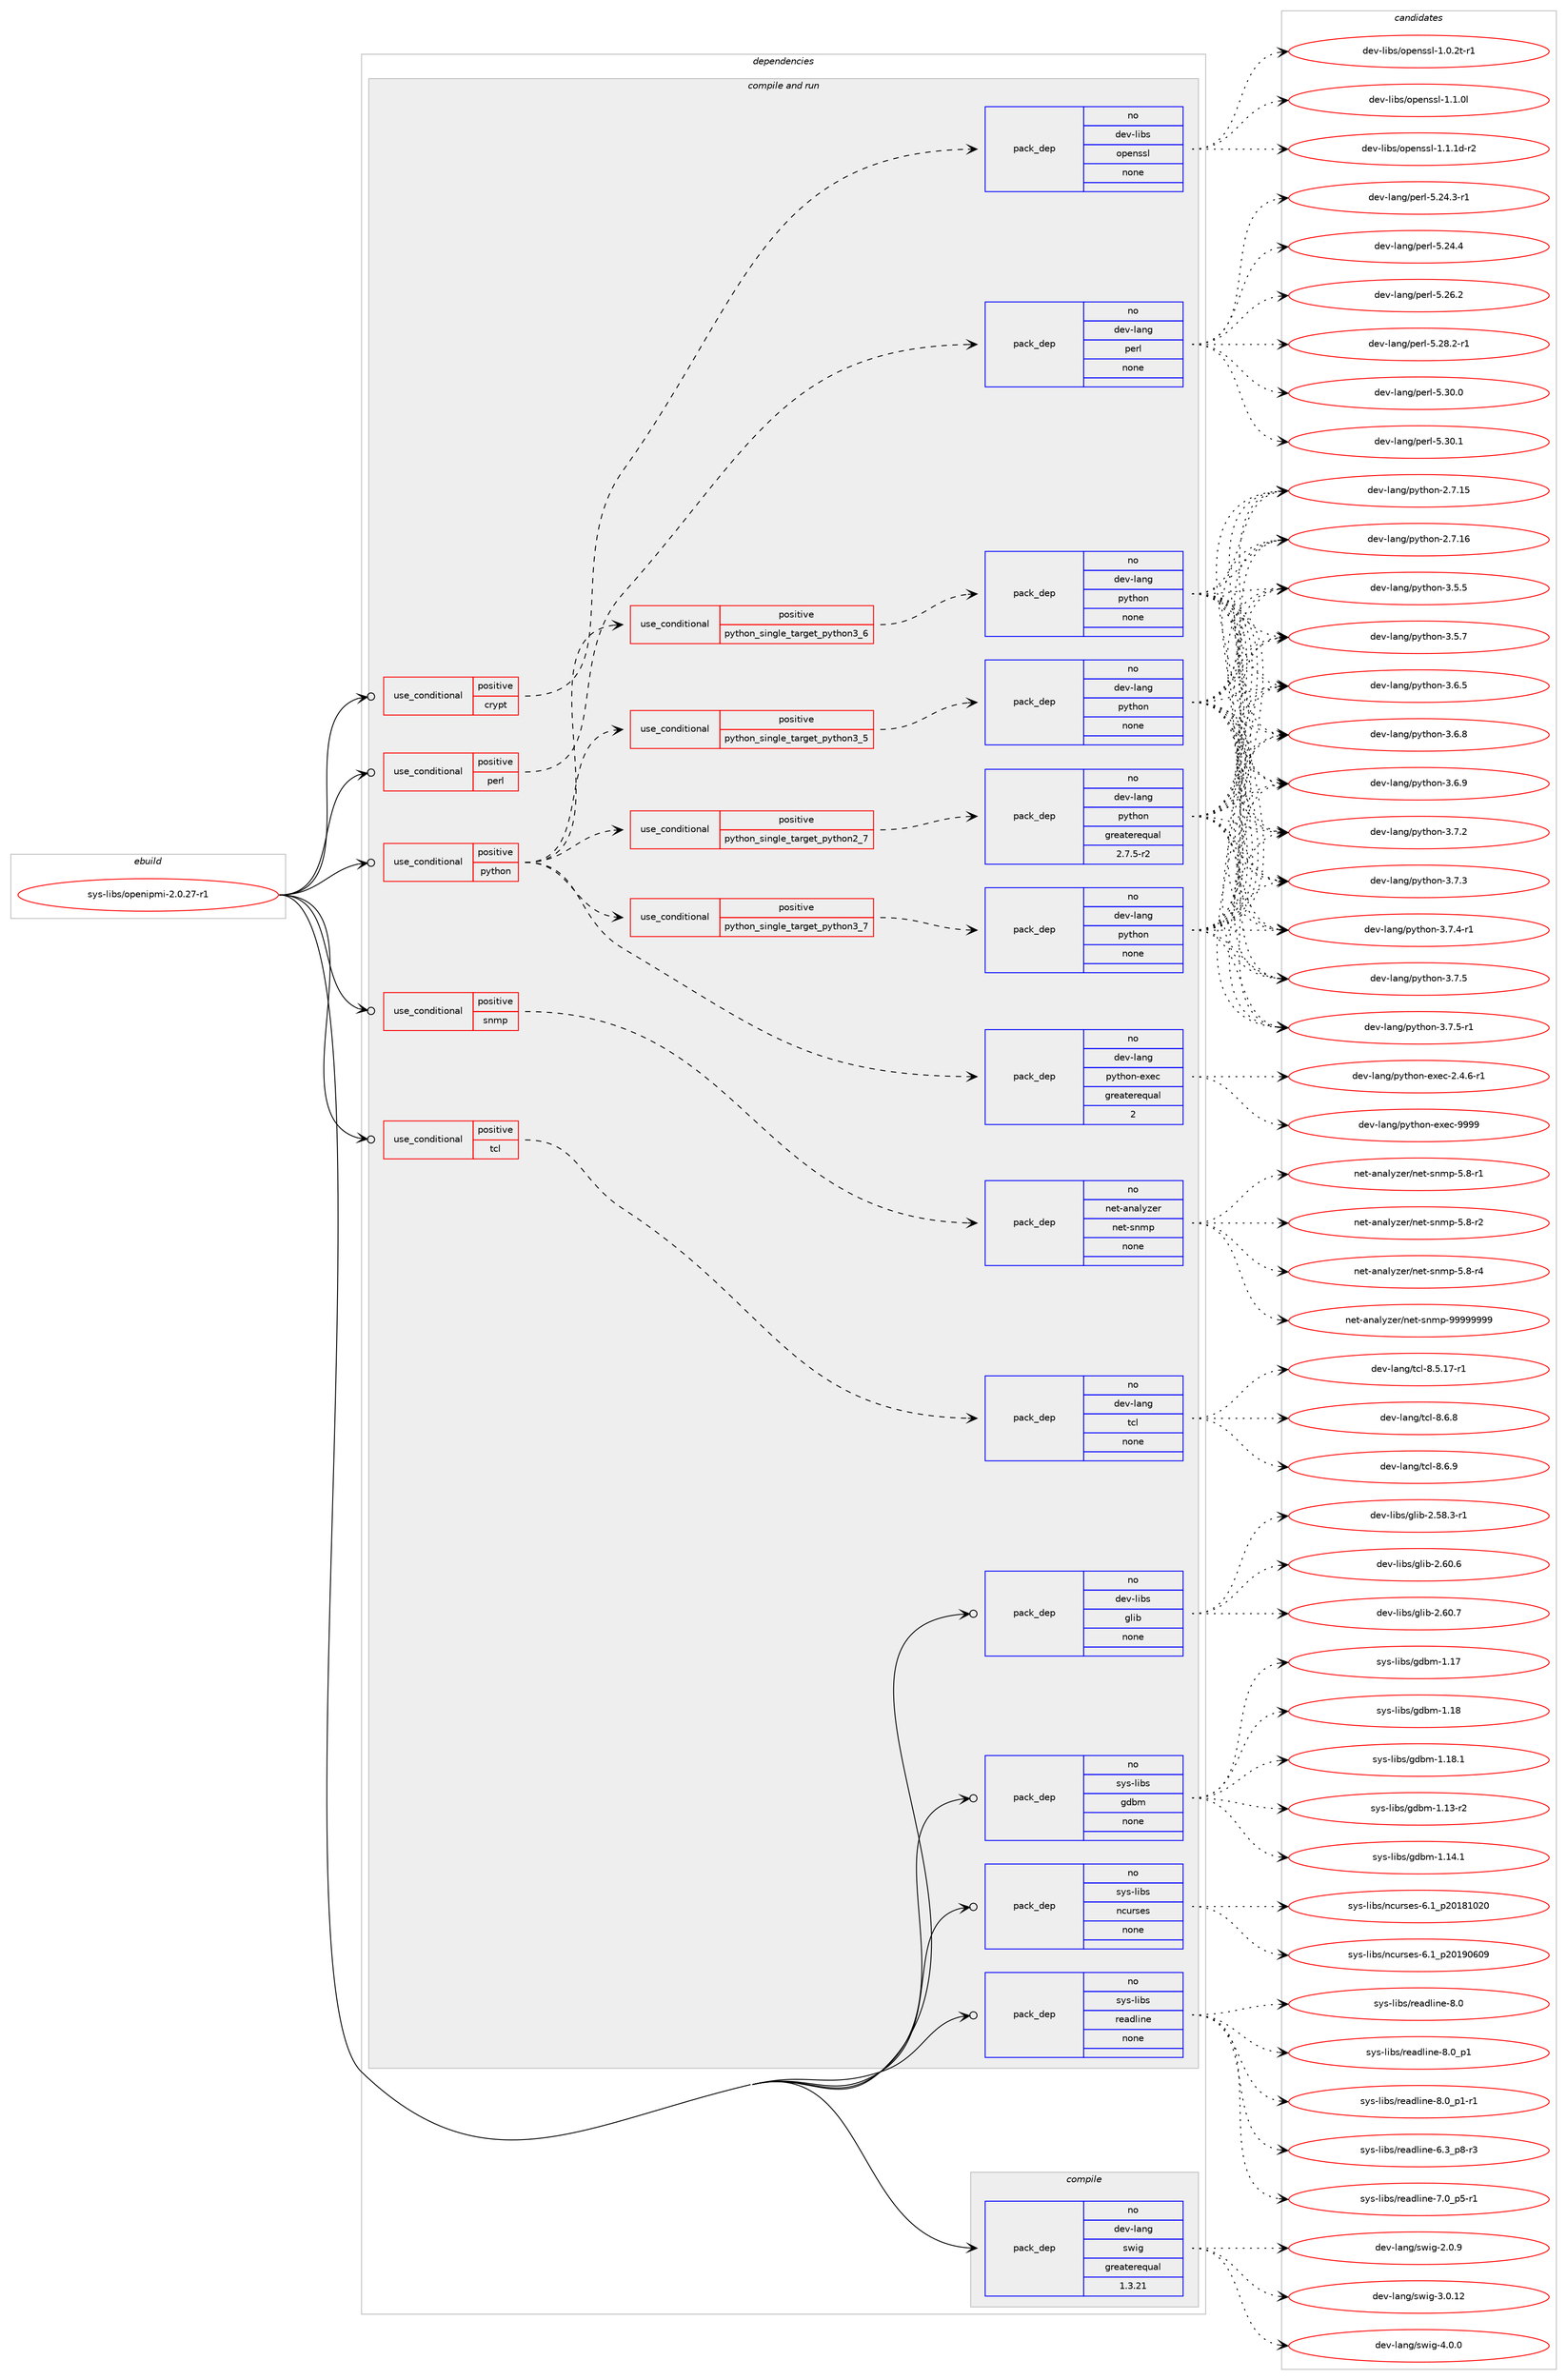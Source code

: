 digraph prolog {

# *************
# Graph options
# *************

newrank=true;
concentrate=true;
compound=true;
graph [rankdir=LR,fontname=Helvetica,fontsize=10,ranksep=1.5];#, ranksep=2.5, nodesep=0.2];
edge  [arrowhead=vee];
node  [fontname=Helvetica,fontsize=10];

# **********
# The ebuild
# **********

subgraph cluster_leftcol {
color=gray;
rank=same;
label=<<i>ebuild</i>>;
id [label="sys-libs/openipmi-2.0.27-r1", color=red, width=4, href="../sys-libs/openipmi-2.0.27-r1.svg"];
}

# ****************
# The dependencies
# ****************

subgraph cluster_midcol {
color=gray;
label=<<i>dependencies</i>>;
subgraph cluster_compile {
fillcolor="#eeeeee";
style=filled;
label=<<i>compile</i>>;
subgraph pack666826 {
dependency898546 [label=<<TABLE BORDER="0" CELLBORDER="1" CELLSPACING="0" CELLPADDING="4" WIDTH="220"><TR><TD ROWSPAN="6" CELLPADDING="30">pack_dep</TD></TR><TR><TD WIDTH="110">no</TD></TR><TR><TD>dev-lang</TD></TR><TR><TD>swig</TD></TR><TR><TD>greaterequal</TD></TR><TR><TD>1.3.21</TD></TR></TABLE>>, shape=none, color=blue];
}
id:e -> dependency898546:w [weight=20,style="solid",arrowhead="vee"];
}
subgraph cluster_compileandrun {
fillcolor="#eeeeee";
style=filled;
label=<<i>compile and run</i>>;
subgraph cond215908 {
dependency898547 [label=<<TABLE BORDER="0" CELLBORDER="1" CELLSPACING="0" CELLPADDING="4"><TR><TD ROWSPAN="3" CELLPADDING="10">use_conditional</TD></TR><TR><TD>positive</TD></TR><TR><TD>crypt</TD></TR></TABLE>>, shape=none, color=red];
subgraph pack666827 {
dependency898548 [label=<<TABLE BORDER="0" CELLBORDER="1" CELLSPACING="0" CELLPADDING="4" WIDTH="220"><TR><TD ROWSPAN="6" CELLPADDING="30">pack_dep</TD></TR><TR><TD WIDTH="110">no</TD></TR><TR><TD>dev-libs</TD></TR><TR><TD>openssl</TD></TR><TR><TD>none</TD></TR><TR><TD></TD></TR></TABLE>>, shape=none, color=blue];
}
dependency898547:e -> dependency898548:w [weight=20,style="dashed",arrowhead="vee"];
}
id:e -> dependency898547:w [weight=20,style="solid",arrowhead="odotvee"];
subgraph cond215909 {
dependency898549 [label=<<TABLE BORDER="0" CELLBORDER="1" CELLSPACING="0" CELLPADDING="4"><TR><TD ROWSPAN="3" CELLPADDING="10">use_conditional</TD></TR><TR><TD>positive</TD></TR><TR><TD>perl</TD></TR></TABLE>>, shape=none, color=red];
subgraph pack666828 {
dependency898550 [label=<<TABLE BORDER="0" CELLBORDER="1" CELLSPACING="0" CELLPADDING="4" WIDTH="220"><TR><TD ROWSPAN="6" CELLPADDING="30">pack_dep</TD></TR><TR><TD WIDTH="110">no</TD></TR><TR><TD>dev-lang</TD></TR><TR><TD>perl</TD></TR><TR><TD>none</TD></TR><TR><TD></TD></TR></TABLE>>, shape=none, color=blue];
}
dependency898549:e -> dependency898550:w [weight=20,style="dashed",arrowhead="vee"];
}
id:e -> dependency898549:w [weight=20,style="solid",arrowhead="odotvee"];
subgraph cond215910 {
dependency898551 [label=<<TABLE BORDER="0" CELLBORDER="1" CELLSPACING="0" CELLPADDING="4"><TR><TD ROWSPAN="3" CELLPADDING="10">use_conditional</TD></TR><TR><TD>positive</TD></TR><TR><TD>python</TD></TR></TABLE>>, shape=none, color=red];
subgraph cond215911 {
dependency898552 [label=<<TABLE BORDER="0" CELLBORDER="1" CELLSPACING="0" CELLPADDING="4"><TR><TD ROWSPAN="3" CELLPADDING="10">use_conditional</TD></TR><TR><TD>positive</TD></TR><TR><TD>python_single_target_python2_7</TD></TR></TABLE>>, shape=none, color=red];
subgraph pack666829 {
dependency898553 [label=<<TABLE BORDER="0" CELLBORDER="1" CELLSPACING="0" CELLPADDING="4" WIDTH="220"><TR><TD ROWSPAN="6" CELLPADDING="30">pack_dep</TD></TR><TR><TD WIDTH="110">no</TD></TR><TR><TD>dev-lang</TD></TR><TR><TD>python</TD></TR><TR><TD>greaterequal</TD></TR><TR><TD>2.7.5-r2</TD></TR></TABLE>>, shape=none, color=blue];
}
dependency898552:e -> dependency898553:w [weight=20,style="dashed",arrowhead="vee"];
}
dependency898551:e -> dependency898552:w [weight=20,style="dashed",arrowhead="vee"];
subgraph cond215912 {
dependency898554 [label=<<TABLE BORDER="0" CELLBORDER="1" CELLSPACING="0" CELLPADDING="4"><TR><TD ROWSPAN="3" CELLPADDING="10">use_conditional</TD></TR><TR><TD>positive</TD></TR><TR><TD>python_single_target_python3_5</TD></TR></TABLE>>, shape=none, color=red];
subgraph pack666830 {
dependency898555 [label=<<TABLE BORDER="0" CELLBORDER="1" CELLSPACING="0" CELLPADDING="4" WIDTH="220"><TR><TD ROWSPAN="6" CELLPADDING="30">pack_dep</TD></TR><TR><TD WIDTH="110">no</TD></TR><TR><TD>dev-lang</TD></TR><TR><TD>python</TD></TR><TR><TD>none</TD></TR><TR><TD></TD></TR></TABLE>>, shape=none, color=blue];
}
dependency898554:e -> dependency898555:w [weight=20,style="dashed",arrowhead="vee"];
}
dependency898551:e -> dependency898554:w [weight=20,style="dashed",arrowhead="vee"];
subgraph cond215913 {
dependency898556 [label=<<TABLE BORDER="0" CELLBORDER="1" CELLSPACING="0" CELLPADDING="4"><TR><TD ROWSPAN="3" CELLPADDING="10">use_conditional</TD></TR><TR><TD>positive</TD></TR><TR><TD>python_single_target_python3_6</TD></TR></TABLE>>, shape=none, color=red];
subgraph pack666831 {
dependency898557 [label=<<TABLE BORDER="0" CELLBORDER="1" CELLSPACING="0" CELLPADDING="4" WIDTH="220"><TR><TD ROWSPAN="6" CELLPADDING="30">pack_dep</TD></TR><TR><TD WIDTH="110">no</TD></TR><TR><TD>dev-lang</TD></TR><TR><TD>python</TD></TR><TR><TD>none</TD></TR><TR><TD></TD></TR></TABLE>>, shape=none, color=blue];
}
dependency898556:e -> dependency898557:w [weight=20,style="dashed",arrowhead="vee"];
}
dependency898551:e -> dependency898556:w [weight=20,style="dashed",arrowhead="vee"];
subgraph cond215914 {
dependency898558 [label=<<TABLE BORDER="0" CELLBORDER="1" CELLSPACING="0" CELLPADDING="4"><TR><TD ROWSPAN="3" CELLPADDING="10">use_conditional</TD></TR><TR><TD>positive</TD></TR><TR><TD>python_single_target_python3_7</TD></TR></TABLE>>, shape=none, color=red];
subgraph pack666832 {
dependency898559 [label=<<TABLE BORDER="0" CELLBORDER="1" CELLSPACING="0" CELLPADDING="4" WIDTH="220"><TR><TD ROWSPAN="6" CELLPADDING="30">pack_dep</TD></TR><TR><TD WIDTH="110">no</TD></TR><TR><TD>dev-lang</TD></TR><TR><TD>python</TD></TR><TR><TD>none</TD></TR><TR><TD></TD></TR></TABLE>>, shape=none, color=blue];
}
dependency898558:e -> dependency898559:w [weight=20,style="dashed",arrowhead="vee"];
}
dependency898551:e -> dependency898558:w [weight=20,style="dashed",arrowhead="vee"];
subgraph pack666833 {
dependency898560 [label=<<TABLE BORDER="0" CELLBORDER="1" CELLSPACING="0" CELLPADDING="4" WIDTH="220"><TR><TD ROWSPAN="6" CELLPADDING="30">pack_dep</TD></TR><TR><TD WIDTH="110">no</TD></TR><TR><TD>dev-lang</TD></TR><TR><TD>python-exec</TD></TR><TR><TD>greaterequal</TD></TR><TR><TD>2</TD></TR></TABLE>>, shape=none, color=blue];
}
dependency898551:e -> dependency898560:w [weight=20,style="dashed",arrowhead="vee"];
}
id:e -> dependency898551:w [weight=20,style="solid",arrowhead="odotvee"];
subgraph cond215915 {
dependency898561 [label=<<TABLE BORDER="0" CELLBORDER="1" CELLSPACING="0" CELLPADDING="4"><TR><TD ROWSPAN="3" CELLPADDING="10">use_conditional</TD></TR><TR><TD>positive</TD></TR><TR><TD>snmp</TD></TR></TABLE>>, shape=none, color=red];
subgraph pack666834 {
dependency898562 [label=<<TABLE BORDER="0" CELLBORDER="1" CELLSPACING="0" CELLPADDING="4" WIDTH="220"><TR><TD ROWSPAN="6" CELLPADDING="30">pack_dep</TD></TR><TR><TD WIDTH="110">no</TD></TR><TR><TD>net-analyzer</TD></TR><TR><TD>net-snmp</TD></TR><TR><TD>none</TD></TR><TR><TD></TD></TR></TABLE>>, shape=none, color=blue];
}
dependency898561:e -> dependency898562:w [weight=20,style="dashed",arrowhead="vee"];
}
id:e -> dependency898561:w [weight=20,style="solid",arrowhead="odotvee"];
subgraph cond215916 {
dependency898563 [label=<<TABLE BORDER="0" CELLBORDER="1" CELLSPACING="0" CELLPADDING="4"><TR><TD ROWSPAN="3" CELLPADDING="10">use_conditional</TD></TR><TR><TD>positive</TD></TR><TR><TD>tcl</TD></TR></TABLE>>, shape=none, color=red];
subgraph pack666835 {
dependency898564 [label=<<TABLE BORDER="0" CELLBORDER="1" CELLSPACING="0" CELLPADDING="4" WIDTH="220"><TR><TD ROWSPAN="6" CELLPADDING="30">pack_dep</TD></TR><TR><TD WIDTH="110">no</TD></TR><TR><TD>dev-lang</TD></TR><TR><TD>tcl</TD></TR><TR><TD>none</TD></TR><TR><TD></TD></TR></TABLE>>, shape=none, color=blue];
}
dependency898563:e -> dependency898564:w [weight=20,style="dashed",arrowhead="vee"];
}
id:e -> dependency898563:w [weight=20,style="solid",arrowhead="odotvee"];
subgraph pack666836 {
dependency898565 [label=<<TABLE BORDER="0" CELLBORDER="1" CELLSPACING="0" CELLPADDING="4" WIDTH="220"><TR><TD ROWSPAN="6" CELLPADDING="30">pack_dep</TD></TR><TR><TD WIDTH="110">no</TD></TR><TR><TD>dev-libs</TD></TR><TR><TD>glib</TD></TR><TR><TD>none</TD></TR><TR><TD></TD></TR></TABLE>>, shape=none, color=blue];
}
id:e -> dependency898565:w [weight=20,style="solid",arrowhead="odotvee"];
subgraph pack666837 {
dependency898566 [label=<<TABLE BORDER="0" CELLBORDER="1" CELLSPACING="0" CELLPADDING="4" WIDTH="220"><TR><TD ROWSPAN="6" CELLPADDING="30">pack_dep</TD></TR><TR><TD WIDTH="110">no</TD></TR><TR><TD>sys-libs</TD></TR><TR><TD>gdbm</TD></TR><TR><TD>none</TD></TR><TR><TD></TD></TR></TABLE>>, shape=none, color=blue];
}
id:e -> dependency898566:w [weight=20,style="solid",arrowhead="odotvee"];
subgraph pack666838 {
dependency898567 [label=<<TABLE BORDER="0" CELLBORDER="1" CELLSPACING="0" CELLPADDING="4" WIDTH="220"><TR><TD ROWSPAN="6" CELLPADDING="30">pack_dep</TD></TR><TR><TD WIDTH="110">no</TD></TR><TR><TD>sys-libs</TD></TR><TR><TD>ncurses</TD></TR><TR><TD>none</TD></TR><TR><TD></TD></TR></TABLE>>, shape=none, color=blue];
}
id:e -> dependency898567:w [weight=20,style="solid",arrowhead="odotvee"];
subgraph pack666839 {
dependency898568 [label=<<TABLE BORDER="0" CELLBORDER="1" CELLSPACING="0" CELLPADDING="4" WIDTH="220"><TR><TD ROWSPAN="6" CELLPADDING="30">pack_dep</TD></TR><TR><TD WIDTH="110">no</TD></TR><TR><TD>sys-libs</TD></TR><TR><TD>readline</TD></TR><TR><TD>none</TD></TR><TR><TD></TD></TR></TABLE>>, shape=none, color=blue];
}
id:e -> dependency898568:w [weight=20,style="solid",arrowhead="odotvee"];
}
subgraph cluster_run {
fillcolor="#eeeeee";
style=filled;
label=<<i>run</i>>;
}
}

# **************
# The candidates
# **************

subgraph cluster_choices {
rank=same;
color=gray;
label=<<i>candidates</i>>;

subgraph choice666826 {
color=black;
nodesep=1;
choice100101118451089711010347115119105103455046484657 [label="dev-lang/swig-2.0.9", color=red, width=4,href="../dev-lang/swig-2.0.9.svg"];
choice10010111845108971101034711511910510345514648464950 [label="dev-lang/swig-3.0.12", color=red, width=4,href="../dev-lang/swig-3.0.12.svg"];
choice100101118451089711010347115119105103455246484648 [label="dev-lang/swig-4.0.0", color=red, width=4,href="../dev-lang/swig-4.0.0.svg"];
dependency898546:e -> choice100101118451089711010347115119105103455046484657:w [style=dotted,weight="100"];
dependency898546:e -> choice10010111845108971101034711511910510345514648464950:w [style=dotted,weight="100"];
dependency898546:e -> choice100101118451089711010347115119105103455246484648:w [style=dotted,weight="100"];
}
subgraph choice666827 {
color=black;
nodesep=1;
choice1001011184510810598115471111121011101151151084549464846501164511449 [label="dev-libs/openssl-1.0.2t-r1", color=red, width=4,href="../dev-libs/openssl-1.0.2t-r1.svg"];
choice100101118451081059811547111112101110115115108454946494648108 [label="dev-libs/openssl-1.1.0l", color=red, width=4,href="../dev-libs/openssl-1.1.0l.svg"];
choice1001011184510810598115471111121011101151151084549464946491004511450 [label="dev-libs/openssl-1.1.1d-r2", color=red, width=4,href="../dev-libs/openssl-1.1.1d-r2.svg"];
dependency898548:e -> choice1001011184510810598115471111121011101151151084549464846501164511449:w [style=dotted,weight="100"];
dependency898548:e -> choice100101118451081059811547111112101110115115108454946494648108:w [style=dotted,weight="100"];
dependency898548:e -> choice1001011184510810598115471111121011101151151084549464946491004511450:w [style=dotted,weight="100"];
}
subgraph choice666828 {
color=black;
nodesep=1;
choice100101118451089711010347112101114108455346505246514511449 [label="dev-lang/perl-5.24.3-r1", color=red, width=4,href="../dev-lang/perl-5.24.3-r1.svg"];
choice10010111845108971101034711210111410845534650524652 [label="dev-lang/perl-5.24.4", color=red, width=4,href="../dev-lang/perl-5.24.4.svg"];
choice10010111845108971101034711210111410845534650544650 [label="dev-lang/perl-5.26.2", color=red, width=4,href="../dev-lang/perl-5.26.2.svg"];
choice100101118451089711010347112101114108455346505646504511449 [label="dev-lang/perl-5.28.2-r1", color=red, width=4,href="../dev-lang/perl-5.28.2-r1.svg"];
choice10010111845108971101034711210111410845534651484648 [label="dev-lang/perl-5.30.0", color=red, width=4,href="../dev-lang/perl-5.30.0.svg"];
choice10010111845108971101034711210111410845534651484649 [label="dev-lang/perl-5.30.1", color=red, width=4,href="../dev-lang/perl-5.30.1.svg"];
dependency898550:e -> choice100101118451089711010347112101114108455346505246514511449:w [style=dotted,weight="100"];
dependency898550:e -> choice10010111845108971101034711210111410845534650524652:w [style=dotted,weight="100"];
dependency898550:e -> choice10010111845108971101034711210111410845534650544650:w [style=dotted,weight="100"];
dependency898550:e -> choice100101118451089711010347112101114108455346505646504511449:w [style=dotted,weight="100"];
dependency898550:e -> choice10010111845108971101034711210111410845534651484648:w [style=dotted,weight="100"];
dependency898550:e -> choice10010111845108971101034711210111410845534651484649:w [style=dotted,weight="100"];
}
subgraph choice666829 {
color=black;
nodesep=1;
choice10010111845108971101034711212111610411111045504655464953 [label="dev-lang/python-2.7.15", color=red, width=4,href="../dev-lang/python-2.7.15.svg"];
choice10010111845108971101034711212111610411111045504655464954 [label="dev-lang/python-2.7.16", color=red, width=4,href="../dev-lang/python-2.7.16.svg"];
choice100101118451089711010347112121116104111110455146534653 [label="dev-lang/python-3.5.5", color=red, width=4,href="../dev-lang/python-3.5.5.svg"];
choice100101118451089711010347112121116104111110455146534655 [label="dev-lang/python-3.5.7", color=red, width=4,href="../dev-lang/python-3.5.7.svg"];
choice100101118451089711010347112121116104111110455146544653 [label="dev-lang/python-3.6.5", color=red, width=4,href="../dev-lang/python-3.6.5.svg"];
choice100101118451089711010347112121116104111110455146544656 [label="dev-lang/python-3.6.8", color=red, width=4,href="../dev-lang/python-3.6.8.svg"];
choice100101118451089711010347112121116104111110455146544657 [label="dev-lang/python-3.6.9", color=red, width=4,href="../dev-lang/python-3.6.9.svg"];
choice100101118451089711010347112121116104111110455146554650 [label="dev-lang/python-3.7.2", color=red, width=4,href="../dev-lang/python-3.7.2.svg"];
choice100101118451089711010347112121116104111110455146554651 [label="dev-lang/python-3.7.3", color=red, width=4,href="../dev-lang/python-3.7.3.svg"];
choice1001011184510897110103471121211161041111104551465546524511449 [label="dev-lang/python-3.7.4-r1", color=red, width=4,href="../dev-lang/python-3.7.4-r1.svg"];
choice100101118451089711010347112121116104111110455146554653 [label="dev-lang/python-3.7.5", color=red, width=4,href="../dev-lang/python-3.7.5.svg"];
choice1001011184510897110103471121211161041111104551465546534511449 [label="dev-lang/python-3.7.5-r1", color=red, width=4,href="../dev-lang/python-3.7.5-r1.svg"];
dependency898553:e -> choice10010111845108971101034711212111610411111045504655464953:w [style=dotted,weight="100"];
dependency898553:e -> choice10010111845108971101034711212111610411111045504655464954:w [style=dotted,weight="100"];
dependency898553:e -> choice100101118451089711010347112121116104111110455146534653:w [style=dotted,weight="100"];
dependency898553:e -> choice100101118451089711010347112121116104111110455146534655:w [style=dotted,weight="100"];
dependency898553:e -> choice100101118451089711010347112121116104111110455146544653:w [style=dotted,weight="100"];
dependency898553:e -> choice100101118451089711010347112121116104111110455146544656:w [style=dotted,weight="100"];
dependency898553:e -> choice100101118451089711010347112121116104111110455146544657:w [style=dotted,weight="100"];
dependency898553:e -> choice100101118451089711010347112121116104111110455146554650:w [style=dotted,weight="100"];
dependency898553:e -> choice100101118451089711010347112121116104111110455146554651:w [style=dotted,weight="100"];
dependency898553:e -> choice1001011184510897110103471121211161041111104551465546524511449:w [style=dotted,weight="100"];
dependency898553:e -> choice100101118451089711010347112121116104111110455146554653:w [style=dotted,weight="100"];
dependency898553:e -> choice1001011184510897110103471121211161041111104551465546534511449:w [style=dotted,weight="100"];
}
subgraph choice666830 {
color=black;
nodesep=1;
choice10010111845108971101034711212111610411111045504655464953 [label="dev-lang/python-2.7.15", color=red, width=4,href="../dev-lang/python-2.7.15.svg"];
choice10010111845108971101034711212111610411111045504655464954 [label="dev-lang/python-2.7.16", color=red, width=4,href="../dev-lang/python-2.7.16.svg"];
choice100101118451089711010347112121116104111110455146534653 [label="dev-lang/python-3.5.5", color=red, width=4,href="../dev-lang/python-3.5.5.svg"];
choice100101118451089711010347112121116104111110455146534655 [label="dev-lang/python-3.5.7", color=red, width=4,href="../dev-lang/python-3.5.7.svg"];
choice100101118451089711010347112121116104111110455146544653 [label="dev-lang/python-3.6.5", color=red, width=4,href="../dev-lang/python-3.6.5.svg"];
choice100101118451089711010347112121116104111110455146544656 [label="dev-lang/python-3.6.8", color=red, width=4,href="../dev-lang/python-3.6.8.svg"];
choice100101118451089711010347112121116104111110455146544657 [label="dev-lang/python-3.6.9", color=red, width=4,href="../dev-lang/python-3.6.9.svg"];
choice100101118451089711010347112121116104111110455146554650 [label="dev-lang/python-3.7.2", color=red, width=4,href="../dev-lang/python-3.7.2.svg"];
choice100101118451089711010347112121116104111110455146554651 [label="dev-lang/python-3.7.3", color=red, width=4,href="../dev-lang/python-3.7.3.svg"];
choice1001011184510897110103471121211161041111104551465546524511449 [label="dev-lang/python-3.7.4-r1", color=red, width=4,href="../dev-lang/python-3.7.4-r1.svg"];
choice100101118451089711010347112121116104111110455146554653 [label="dev-lang/python-3.7.5", color=red, width=4,href="../dev-lang/python-3.7.5.svg"];
choice1001011184510897110103471121211161041111104551465546534511449 [label="dev-lang/python-3.7.5-r1", color=red, width=4,href="../dev-lang/python-3.7.5-r1.svg"];
dependency898555:e -> choice10010111845108971101034711212111610411111045504655464953:w [style=dotted,weight="100"];
dependency898555:e -> choice10010111845108971101034711212111610411111045504655464954:w [style=dotted,weight="100"];
dependency898555:e -> choice100101118451089711010347112121116104111110455146534653:w [style=dotted,weight="100"];
dependency898555:e -> choice100101118451089711010347112121116104111110455146534655:w [style=dotted,weight="100"];
dependency898555:e -> choice100101118451089711010347112121116104111110455146544653:w [style=dotted,weight="100"];
dependency898555:e -> choice100101118451089711010347112121116104111110455146544656:w [style=dotted,weight="100"];
dependency898555:e -> choice100101118451089711010347112121116104111110455146544657:w [style=dotted,weight="100"];
dependency898555:e -> choice100101118451089711010347112121116104111110455146554650:w [style=dotted,weight="100"];
dependency898555:e -> choice100101118451089711010347112121116104111110455146554651:w [style=dotted,weight="100"];
dependency898555:e -> choice1001011184510897110103471121211161041111104551465546524511449:w [style=dotted,weight="100"];
dependency898555:e -> choice100101118451089711010347112121116104111110455146554653:w [style=dotted,weight="100"];
dependency898555:e -> choice1001011184510897110103471121211161041111104551465546534511449:w [style=dotted,weight="100"];
}
subgraph choice666831 {
color=black;
nodesep=1;
choice10010111845108971101034711212111610411111045504655464953 [label="dev-lang/python-2.7.15", color=red, width=4,href="../dev-lang/python-2.7.15.svg"];
choice10010111845108971101034711212111610411111045504655464954 [label="dev-lang/python-2.7.16", color=red, width=4,href="../dev-lang/python-2.7.16.svg"];
choice100101118451089711010347112121116104111110455146534653 [label="dev-lang/python-3.5.5", color=red, width=4,href="../dev-lang/python-3.5.5.svg"];
choice100101118451089711010347112121116104111110455146534655 [label="dev-lang/python-3.5.7", color=red, width=4,href="../dev-lang/python-3.5.7.svg"];
choice100101118451089711010347112121116104111110455146544653 [label="dev-lang/python-3.6.5", color=red, width=4,href="../dev-lang/python-3.6.5.svg"];
choice100101118451089711010347112121116104111110455146544656 [label="dev-lang/python-3.6.8", color=red, width=4,href="../dev-lang/python-3.6.8.svg"];
choice100101118451089711010347112121116104111110455146544657 [label="dev-lang/python-3.6.9", color=red, width=4,href="../dev-lang/python-3.6.9.svg"];
choice100101118451089711010347112121116104111110455146554650 [label="dev-lang/python-3.7.2", color=red, width=4,href="../dev-lang/python-3.7.2.svg"];
choice100101118451089711010347112121116104111110455146554651 [label="dev-lang/python-3.7.3", color=red, width=4,href="../dev-lang/python-3.7.3.svg"];
choice1001011184510897110103471121211161041111104551465546524511449 [label="dev-lang/python-3.7.4-r1", color=red, width=4,href="../dev-lang/python-3.7.4-r1.svg"];
choice100101118451089711010347112121116104111110455146554653 [label="dev-lang/python-3.7.5", color=red, width=4,href="../dev-lang/python-3.7.5.svg"];
choice1001011184510897110103471121211161041111104551465546534511449 [label="dev-lang/python-3.7.5-r1", color=red, width=4,href="../dev-lang/python-3.7.5-r1.svg"];
dependency898557:e -> choice10010111845108971101034711212111610411111045504655464953:w [style=dotted,weight="100"];
dependency898557:e -> choice10010111845108971101034711212111610411111045504655464954:w [style=dotted,weight="100"];
dependency898557:e -> choice100101118451089711010347112121116104111110455146534653:w [style=dotted,weight="100"];
dependency898557:e -> choice100101118451089711010347112121116104111110455146534655:w [style=dotted,weight="100"];
dependency898557:e -> choice100101118451089711010347112121116104111110455146544653:w [style=dotted,weight="100"];
dependency898557:e -> choice100101118451089711010347112121116104111110455146544656:w [style=dotted,weight="100"];
dependency898557:e -> choice100101118451089711010347112121116104111110455146544657:w [style=dotted,weight="100"];
dependency898557:e -> choice100101118451089711010347112121116104111110455146554650:w [style=dotted,weight="100"];
dependency898557:e -> choice100101118451089711010347112121116104111110455146554651:w [style=dotted,weight="100"];
dependency898557:e -> choice1001011184510897110103471121211161041111104551465546524511449:w [style=dotted,weight="100"];
dependency898557:e -> choice100101118451089711010347112121116104111110455146554653:w [style=dotted,weight="100"];
dependency898557:e -> choice1001011184510897110103471121211161041111104551465546534511449:w [style=dotted,weight="100"];
}
subgraph choice666832 {
color=black;
nodesep=1;
choice10010111845108971101034711212111610411111045504655464953 [label="dev-lang/python-2.7.15", color=red, width=4,href="../dev-lang/python-2.7.15.svg"];
choice10010111845108971101034711212111610411111045504655464954 [label="dev-lang/python-2.7.16", color=red, width=4,href="../dev-lang/python-2.7.16.svg"];
choice100101118451089711010347112121116104111110455146534653 [label="dev-lang/python-3.5.5", color=red, width=4,href="../dev-lang/python-3.5.5.svg"];
choice100101118451089711010347112121116104111110455146534655 [label="dev-lang/python-3.5.7", color=red, width=4,href="../dev-lang/python-3.5.7.svg"];
choice100101118451089711010347112121116104111110455146544653 [label="dev-lang/python-3.6.5", color=red, width=4,href="../dev-lang/python-3.6.5.svg"];
choice100101118451089711010347112121116104111110455146544656 [label="dev-lang/python-3.6.8", color=red, width=4,href="../dev-lang/python-3.6.8.svg"];
choice100101118451089711010347112121116104111110455146544657 [label="dev-lang/python-3.6.9", color=red, width=4,href="../dev-lang/python-3.6.9.svg"];
choice100101118451089711010347112121116104111110455146554650 [label="dev-lang/python-3.7.2", color=red, width=4,href="../dev-lang/python-3.7.2.svg"];
choice100101118451089711010347112121116104111110455146554651 [label="dev-lang/python-3.7.3", color=red, width=4,href="../dev-lang/python-3.7.3.svg"];
choice1001011184510897110103471121211161041111104551465546524511449 [label="dev-lang/python-3.7.4-r1", color=red, width=4,href="../dev-lang/python-3.7.4-r1.svg"];
choice100101118451089711010347112121116104111110455146554653 [label="dev-lang/python-3.7.5", color=red, width=4,href="../dev-lang/python-3.7.5.svg"];
choice1001011184510897110103471121211161041111104551465546534511449 [label="dev-lang/python-3.7.5-r1", color=red, width=4,href="../dev-lang/python-3.7.5-r1.svg"];
dependency898559:e -> choice10010111845108971101034711212111610411111045504655464953:w [style=dotted,weight="100"];
dependency898559:e -> choice10010111845108971101034711212111610411111045504655464954:w [style=dotted,weight="100"];
dependency898559:e -> choice100101118451089711010347112121116104111110455146534653:w [style=dotted,weight="100"];
dependency898559:e -> choice100101118451089711010347112121116104111110455146534655:w [style=dotted,weight="100"];
dependency898559:e -> choice100101118451089711010347112121116104111110455146544653:w [style=dotted,weight="100"];
dependency898559:e -> choice100101118451089711010347112121116104111110455146544656:w [style=dotted,weight="100"];
dependency898559:e -> choice100101118451089711010347112121116104111110455146544657:w [style=dotted,weight="100"];
dependency898559:e -> choice100101118451089711010347112121116104111110455146554650:w [style=dotted,weight="100"];
dependency898559:e -> choice100101118451089711010347112121116104111110455146554651:w [style=dotted,weight="100"];
dependency898559:e -> choice1001011184510897110103471121211161041111104551465546524511449:w [style=dotted,weight="100"];
dependency898559:e -> choice100101118451089711010347112121116104111110455146554653:w [style=dotted,weight="100"];
dependency898559:e -> choice1001011184510897110103471121211161041111104551465546534511449:w [style=dotted,weight="100"];
}
subgraph choice666833 {
color=black;
nodesep=1;
choice10010111845108971101034711212111610411111045101120101994550465246544511449 [label="dev-lang/python-exec-2.4.6-r1", color=red, width=4,href="../dev-lang/python-exec-2.4.6-r1.svg"];
choice10010111845108971101034711212111610411111045101120101994557575757 [label="dev-lang/python-exec-9999", color=red, width=4,href="../dev-lang/python-exec-9999.svg"];
dependency898560:e -> choice10010111845108971101034711212111610411111045101120101994550465246544511449:w [style=dotted,weight="100"];
dependency898560:e -> choice10010111845108971101034711212111610411111045101120101994557575757:w [style=dotted,weight="100"];
}
subgraph choice666834 {
color=black;
nodesep=1;
choice1101011164597110971081211221011144711010111645115110109112455346564511449 [label="net-analyzer/net-snmp-5.8-r1", color=red, width=4,href="../net-analyzer/net-snmp-5.8-r1.svg"];
choice1101011164597110971081211221011144711010111645115110109112455346564511450 [label="net-analyzer/net-snmp-5.8-r2", color=red, width=4,href="../net-analyzer/net-snmp-5.8-r2.svg"];
choice1101011164597110971081211221011144711010111645115110109112455346564511452 [label="net-analyzer/net-snmp-5.8-r4", color=red, width=4,href="../net-analyzer/net-snmp-5.8-r4.svg"];
choice1101011164597110971081211221011144711010111645115110109112455757575757575757 [label="net-analyzer/net-snmp-99999999", color=red, width=4,href="../net-analyzer/net-snmp-99999999.svg"];
dependency898562:e -> choice1101011164597110971081211221011144711010111645115110109112455346564511449:w [style=dotted,weight="100"];
dependency898562:e -> choice1101011164597110971081211221011144711010111645115110109112455346564511450:w [style=dotted,weight="100"];
dependency898562:e -> choice1101011164597110971081211221011144711010111645115110109112455346564511452:w [style=dotted,weight="100"];
dependency898562:e -> choice1101011164597110971081211221011144711010111645115110109112455757575757575757:w [style=dotted,weight="100"];
}
subgraph choice666835 {
color=black;
nodesep=1;
choice10010111845108971101034711699108455646534649554511449 [label="dev-lang/tcl-8.5.17-r1", color=red, width=4,href="../dev-lang/tcl-8.5.17-r1.svg"];
choice10010111845108971101034711699108455646544656 [label="dev-lang/tcl-8.6.8", color=red, width=4,href="../dev-lang/tcl-8.6.8.svg"];
choice10010111845108971101034711699108455646544657 [label="dev-lang/tcl-8.6.9", color=red, width=4,href="../dev-lang/tcl-8.6.9.svg"];
dependency898564:e -> choice10010111845108971101034711699108455646534649554511449:w [style=dotted,weight="100"];
dependency898564:e -> choice10010111845108971101034711699108455646544656:w [style=dotted,weight="100"];
dependency898564:e -> choice10010111845108971101034711699108455646544657:w [style=dotted,weight="100"];
}
subgraph choice666836 {
color=black;
nodesep=1;
choice10010111845108105981154710310810598455046535646514511449 [label="dev-libs/glib-2.58.3-r1", color=red, width=4,href="../dev-libs/glib-2.58.3-r1.svg"];
choice1001011184510810598115471031081059845504654484654 [label="dev-libs/glib-2.60.6", color=red, width=4,href="../dev-libs/glib-2.60.6.svg"];
choice1001011184510810598115471031081059845504654484655 [label="dev-libs/glib-2.60.7", color=red, width=4,href="../dev-libs/glib-2.60.7.svg"];
dependency898565:e -> choice10010111845108105981154710310810598455046535646514511449:w [style=dotted,weight="100"];
dependency898565:e -> choice1001011184510810598115471031081059845504654484654:w [style=dotted,weight="100"];
dependency898565:e -> choice1001011184510810598115471031081059845504654484655:w [style=dotted,weight="100"];
}
subgraph choice666837 {
color=black;
nodesep=1;
choice1151211154510810598115471031009810945494649514511450 [label="sys-libs/gdbm-1.13-r2", color=red, width=4,href="../sys-libs/gdbm-1.13-r2.svg"];
choice1151211154510810598115471031009810945494649524649 [label="sys-libs/gdbm-1.14.1", color=red, width=4,href="../sys-libs/gdbm-1.14.1.svg"];
choice115121115451081059811547103100981094549464955 [label="sys-libs/gdbm-1.17", color=red, width=4,href="../sys-libs/gdbm-1.17.svg"];
choice115121115451081059811547103100981094549464956 [label="sys-libs/gdbm-1.18", color=red, width=4,href="../sys-libs/gdbm-1.18.svg"];
choice1151211154510810598115471031009810945494649564649 [label="sys-libs/gdbm-1.18.1", color=red, width=4,href="../sys-libs/gdbm-1.18.1.svg"];
dependency898566:e -> choice1151211154510810598115471031009810945494649514511450:w [style=dotted,weight="100"];
dependency898566:e -> choice1151211154510810598115471031009810945494649524649:w [style=dotted,weight="100"];
dependency898566:e -> choice115121115451081059811547103100981094549464955:w [style=dotted,weight="100"];
dependency898566:e -> choice115121115451081059811547103100981094549464956:w [style=dotted,weight="100"];
dependency898566:e -> choice1151211154510810598115471031009810945494649564649:w [style=dotted,weight="100"];
}
subgraph choice666838 {
color=black;
nodesep=1;
choice1151211154510810598115471109911711411510111545544649951125048495649485048 [label="sys-libs/ncurses-6.1_p20181020", color=red, width=4,href="../sys-libs/ncurses-6.1_p20181020.svg"];
choice1151211154510810598115471109911711411510111545544649951125048495748544857 [label="sys-libs/ncurses-6.1_p20190609", color=red, width=4,href="../sys-libs/ncurses-6.1_p20190609.svg"];
dependency898567:e -> choice1151211154510810598115471109911711411510111545544649951125048495649485048:w [style=dotted,weight="100"];
dependency898567:e -> choice1151211154510810598115471109911711411510111545544649951125048495748544857:w [style=dotted,weight="100"];
}
subgraph choice666839 {
color=black;
nodesep=1;
choice115121115451081059811547114101971001081051101014554465195112564511451 [label="sys-libs/readline-6.3_p8-r3", color=red, width=4,href="../sys-libs/readline-6.3_p8-r3.svg"];
choice115121115451081059811547114101971001081051101014555464895112534511449 [label="sys-libs/readline-7.0_p5-r1", color=red, width=4,href="../sys-libs/readline-7.0_p5-r1.svg"];
choice1151211154510810598115471141019710010810511010145564648 [label="sys-libs/readline-8.0", color=red, width=4,href="../sys-libs/readline-8.0.svg"];
choice11512111545108105981154711410197100108105110101455646489511249 [label="sys-libs/readline-8.0_p1", color=red, width=4,href="../sys-libs/readline-8.0_p1.svg"];
choice115121115451081059811547114101971001081051101014556464895112494511449 [label="sys-libs/readline-8.0_p1-r1", color=red, width=4,href="../sys-libs/readline-8.0_p1-r1.svg"];
dependency898568:e -> choice115121115451081059811547114101971001081051101014554465195112564511451:w [style=dotted,weight="100"];
dependency898568:e -> choice115121115451081059811547114101971001081051101014555464895112534511449:w [style=dotted,weight="100"];
dependency898568:e -> choice1151211154510810598115471141019710010810511010145564648:w [style=dotted,weight="100"];
dependency898568:e -> choice11512111545108105981154711410197100108105110101455646489511249:w [style=dotted,weight="100"];
dependency898568:e -> choice115121115451081059811547114101971001081051101014556464895112494511449:w [style=dotted,weight="100"];
}
}

}
